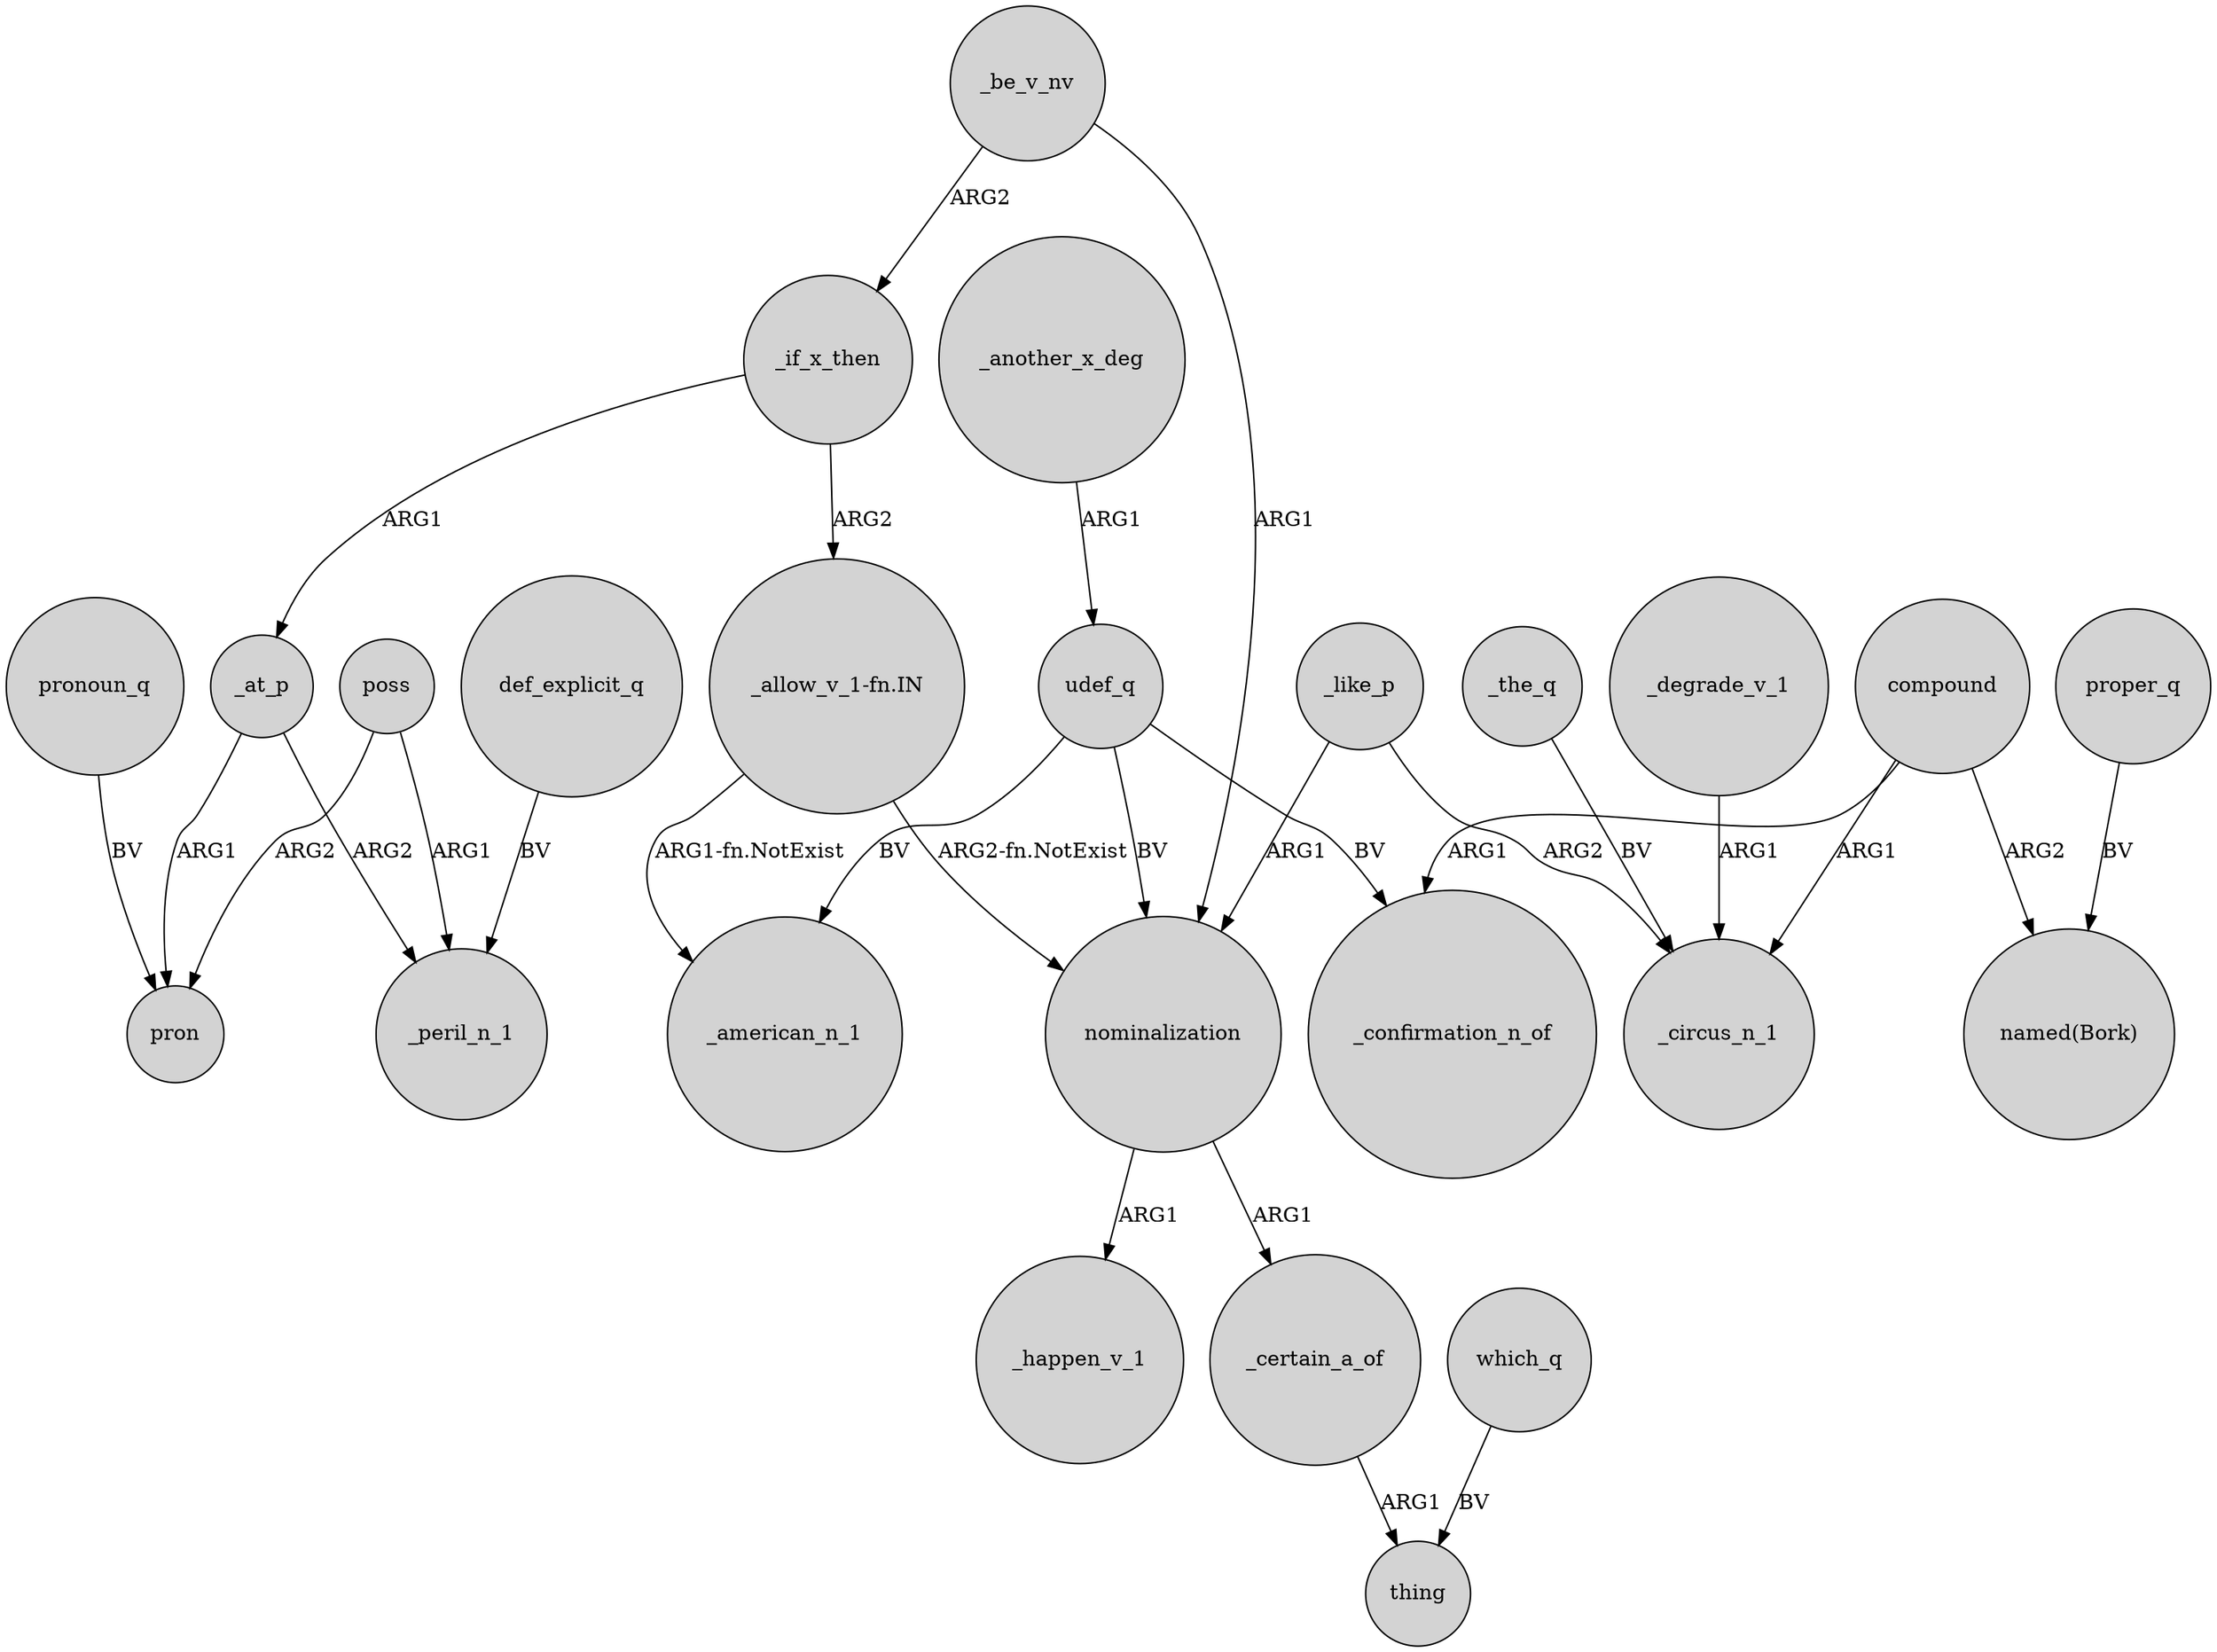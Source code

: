 digraph {
	node [shape=circle style=filled]
	poss -> pron [label=ARG2]
	_another_x_deg -> udef_q [label=ARG1]
	_if_x_then -> "_allow_v_1-fn.IN" [label=ARG2]
	"_allow_v_1-fn.IN" -> nominalization [label="ARG2-fn.NotExist"]
	poss -> _peril_n_1 [label=ARG1]
	nominalization -> _happen_v_1 [label=ARG1]
	"_allow_v_1-fn.IN" -> _american_n_1 [label="ARG1-fn.NotExist"]
	proper_q -> "named(Bork)" [label=BV]
	_at_p -> pron [label=ARG1]
	_like_p -> _circus_n_1 [label=ARG2]
	pronoun_q -> pron [label=BV]
	_be_v_nv -> nominalization [label=ARG1]
	_the_q -> _circus_n_1 [label=BV]
	udef_q -> _american_n_1 [label=BV]
	udef_q -> nominalization [label=BV]
	_degrade_v_1 -> _circus_n_1 [label=ARG1]
	_at_p -> _peril_n_1 [label=ARG2]
	compound -> _circus_n_1 [label=ARG1]
	compound -> _confirmation_n_of [label=ARG1]
	def_explicit_q -> _peril_n_1 [label=BV]
	_if_x_then -> _at_p [label=ARG1]
	udef_q -> _confirmation_n_of [label=BV]
	compound -> "named(Bork)" [label=ARG2]
	_certain_a_of -> thing [label=ARG1]
	_be_v_nv -> _if_x_then [label=ARG2]
	nominalization -> _certain_a_of [label=ARG1]
	_like_p -> nominalization [label=ARG1]
	which_q -> thing [label=BV]
}
